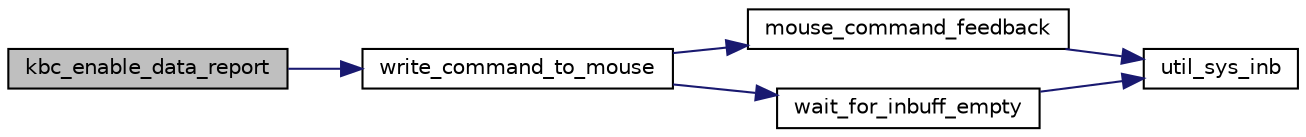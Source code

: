 digraph "kbc_enable_data_report"
{
 // LATEX_PDF_SIZE
  edge [fontname="Helvetica",fontsize="10",labelfontname="Helvetica",labelfontsize="10"];
  node [fontname="Helvetica",fontsize="10",shape=record];
  rankdir="LR";
  Node1 [label="kbc_enable_data_report",height=0.2,width=0.4,color="black", fillcolor="grey75", style="filled", fontcolor="black",tooltip="Enables KBC Mouse data reporting."];
  Node1 -> Node2 [color="midnightblue",fontsize="10",style="solid"];
  Node2 [label="write_command_to_mouse",height=0.2,width=0.4,color="black", fillcolor="white", style="filled",URL="$group__mouse.html#ga19a82faff0e40829b26501342b08bb81",tooltip="Writes the given command to the mouse."];
  Node2 -> Node3 [color="midnightblue",fontsize="10",style="solid"];
  Node3 [label="mouse_command_feedback",height=0.2,width=0.4,color="black", fillcolor="white", style="filled",URL="$group__mouse.html#ga783d0f32c217e4857504c449b4a89793",tooltip="Get mouse command feedback."];
  Node3 -> Node4 [color="midnightblue",fontsize="10",style="solid"];
  Node4 [label="util_sys_inb",height=0.2,width=0.4,color="black", fillcolor="white", style="filled",URL="$group__utils.html#ga79a031a8611f5b2d6afa4158e92b0fb4",tooltip="Performs sys_inb on a temporary 32 bit variable and returns it in on an 8 bit format."];
  Node2 -> Node5 [color="midnightblue",fontsize="10",style="solid"];
  Node5 [label="wait_for_inbuff_empty",height=0.2,width=0.4,color="black", fillcolor="white", style="filled",URL="$group__mouse.html#ga36c05f7ca3ccc807afddd659252d77e8",tooltip="waits for the KBC input buffer to be empty"];
  Node5 -> Node4 [color="midnightblue",fontsize="10",style="solid"];
}
